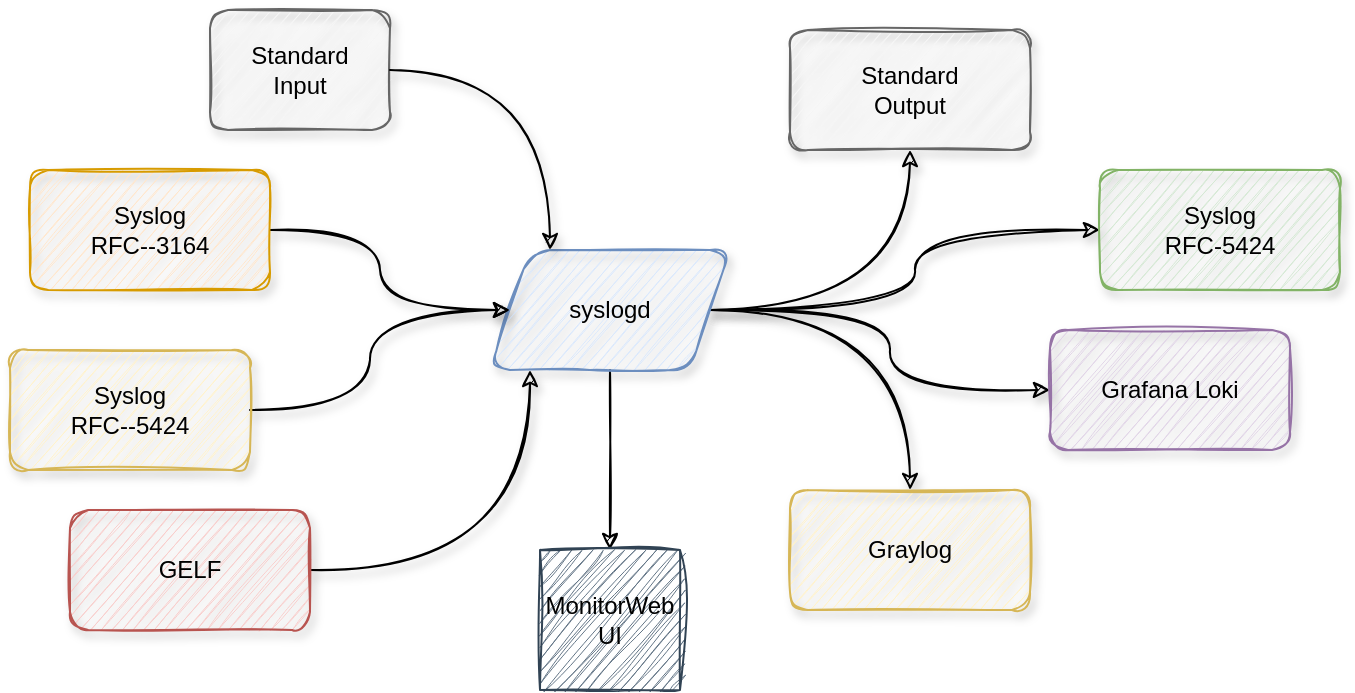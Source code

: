 <mxfile version="24.7.17">
  <diagram name="Page-1" id="y9St3TPqKnsX6iwGvu6z">
    <mxGraphModel dx="1523" dy="1066" grid="1" gridSize="10" guides="1" tooltips="1" connect="1" arrows="1" fold="1" page="1" pageScale="1" pageWidth="1169" pageHeight="827" math="0" shadow="0">
      <root>
        <mxCell id="0" />
        <mxCell id="1" parent="0" />
        <mxCell id="f-hlVNswojuX2romfqfp-1" style="edgeStyle=orthogonalEdgeStyle;orthogonalLoop=1;jettySize=auto;html=1;curved=1;sketch=1;shadow=1;" parent="1" source="f-hlVNswojuX2romfqfp-2" target="f-hlVNswojuX2romfqfp-7" edge="1">
          <mxGeometry relative="1" as="geometry" />
        </mxCell>
        <mxCell id="f-hlVNswojuX2romfqfp-2" value="Syslog&#xa;RFC--3164" style="rounded=1;whiteSpace=wrap;html=1;sketch=1;shadow=1;fillColor=#ffe6cc;strokeColor=#d79b00;" parent="1" vertex="1">
          <mxGeometry x="50" y="90" width="120" height="60" as="geometry" />
        </mxCell>
        <mxCell id="f-hlVNswojuX2romfqfp-3" style="edgeStyle=orthogonalEdgeStyle;curved=1;sketch=1;orthogonalLoop=1;jettySize=auto;html=1;shadow=1;" parent="1" source="f-hlVNswojuX2romfqfp-7" target="f-hlVNswojuX2romfqfp-15" edge="1">
          <mxGeometry relative="1" as="geometry" />
        </mxCell>
        <mxCell id="f-hlVNswojuX2romfqfp-4" style="edgeStyle=orthogonalEdgeStyle;curved=1;sketch=1;orthogonalLoop=1;jettySize=auto;html=1;shadow=1;" parent="1" source="f-hlVNswojuX2romfqfp-7" target="f-hlVNswojuX2romfqfp-12" edge="1">
          <mxGeometry relative="1" as="geometry" />
        </mxCell>
        <mxCell id="f-hlVNswojuX2romfqfp-5" style="edgeStyle=orthogonalEdgeStyle;curved=1;sketch=1;orthogonalLoop=1;jettySize=auto;html=1;shadow=1;" parent="1" source="f-hlVNswojuX2romfqfp-7" target="f-hlVNswojuX2romfqfp-13" edge="1">
          <mxGeometry relative="1" as="geometry" />
        </mxCell>
        <mxCell id="f-hlVNswojuX2romfqfp-6" style="edgeStyle=orthogonalEdgeStyle;curved=1;sketch=1;orthogonalLoop=1;jettySize=auto;html=1;shadow=1;" parent="1" source="f-hlVNswojuX2romfqfp-7" target="f-hlVNswojuX2romfqfp-14" edge="1">
          <mxGeometry relative="1" as="geometry" />
        </mxCell>
        <mxCell id="f-hlVNswojuX2romfqfp-19" style="edgeStyle=orthogonalEdgeStyle;rounded=0;orthogonalLoop=1;jettySize=auto;html=1;sketch=1;curveFitting=1;jiggle=2;" parent="1" source="f-hlVNswojuX2romfqfp-7" target="f-hlVNswojuX2romfqfp-18" edge="1">
          <mxGeometry relative="1" as="geometry" />
        </mxCell>
        <mxCell id="f-hlVNswojuX2romfqfp-7" value="syslogd" style="shape=parallelogram;perimeter=parallelogramPerimeter;whiteSpace=wrap;html=1;fixedSize=1;sketch=1;rounded=1;shadow=1;fillColor=#dae8fc;strokeColor=#6c8ebf;" parent="1" vertex="1">
          <mxGeometry x="280" y="130" width="120" height="60" as="geometry" />
        </mxCell>
        <mxCell id="f-hlVNswojuX2romfqfp-8" style="edgeStyle=orthogonalEdgeStyle;curved=1;sketch=1;orthogonalLoop=1;jettySize=auto;html=1;shadow=1;" parent="1" source="f-hlVNswojuX2romfqfp-9" target="f-hlVNswojuX2romfqfp-7" edge="1">
          <mxGeometry relative="1" as="geometry" />
        </mxCell>
        <mxCell id="f-hlVNswojuX2romfqfp-9" value="Syslog&#xa;RFC--5424" style="rounded=1;whiteSpace=wrap;html=1;sketch=1;shadow=1;fillColor=#fff2cc;strokeColor=#d6b656;" parent="1" vertex="1">
          <mxGeometry x="40" y="180" width="120" height="60" as="geometry" />
        </mxCell>
        <mxCell id="f-hlVNswojuX2romfqfp-10" style="edgeStyle=orthogonalEdgeStyle;curved=1;sketch=1;orthogonalLoop=1;jettySize=auto;html=1;shadow=1;" parent="1" source="f-hlVNswojuX2romfqfp-11" target="f-hlVNswojuX2romfqfp-7" edge="1">
          <mxGeometry relative="1" as="geometry">
            <Array as="points">
              <mxPoint x="300" y="290" />
            </Array>
          </mxGeometry>
        </mxCell>
        <mxCell id="f-hlVNswojuX2romfqfp-11" value="GELF" style="rounded=1;whiteSpace=wrap;html=1;sketch=1;shadow=1;fillColor=#f8cecc;strokeColor=#b85450;" parent="1" vertex="1">
          <mxGeometry x="70" y="260" width="120" height="60" as="geometry" />
        </mxCell>
        <mxCell id="f-hlVNswojuX2romfqfp-12" value="Syslog&#xa;RFC-5424" style="rounded=1;whiteSpace=wrap;html=1;sketch=1;shadow=1;fillColor=#d5e8d4;strokeColor=#82b366;" parent="1" vertex="1">
          <mxGeometry x="585" y="90" width="120" height="60" as="geometry" />
        </mxCell>
        <mxCell id="f-hlVNswojuX2romfqfp-13" value="Grafana Loki" style="rounded=1;whiteSpace=wrap;html=1;sketch=1;shadow=1;fillColor=#e1d5e7;strokeColor=#9673a6;" parent="1" vertex="1">
          <mxGeometry x="560" y="170" width="120" height="60" as="geometry" />
        </mxCell>
        <mxCell id="f-hlVNswojuX2romfqfp-14" value="Graylog" style="rounded=1;whiteSpace=wrap;html=1;sketch=1;shadow=1;fillColor=#fff2cc;strokeColor=#d6b656;" parent="1" vertex="1">
          <mxGeometry x="430" y="250" width="120" height="60" as="geometry" />
        </mxCell>
        <mxCell id="f-hlVNswojuX2romfqfp-15" value="Standard&#xa;Output" style="rounded=1;whiteSpace=wrap;html=1;sketch=1;shadow=1;fillColor=#f5f5f5;strokeColor=#666666;" parent="1" vertex="1">
          <mxGeometry x="430" y="20" width="120" height="60" as="geometry" />
        </mxCell>
        <mxCell id="f-hlVNswojuX2romfqfp-16" value="Standard&#xa;Input" style="rounded=1;whiteSpace=wrap;html=1;sketch=1;shadow=1;fillColor=#f5f5f5;strokeColor=#666666;" parent="1" vertex="1">
          <mxGeometry x="140" y="10" width="90" height="60" as="geometry" />
        </mxCell>
        <mxCell id="f-hlVNswojuX2romfqfp-17" style="edgeStyle=orthogonalEdgeStyle;orthogonalLoop=1;jettySize=auto;html=1;curved=1;sketch=1;shadow=1;" parent="1" source="f-hlVNswojuX2romfqfp-16" target="f-hlVNswojuX2romfqfp-7" edge="1">
          <mxGeometry relative="1" as="geometry">
            <mxPoint x="190" y="110" as="sourcePoint" />
            <mxPoint x="300" y="170" as="targetPoint" />
            <Array as="points">
              <mxPoint x="310" y="40" />
            </Array>
          </mxGeometry>
        </mxCell>
        <mxCell id="f-hlVNswojuX2romfqfp-18" value="MonitorWeb UI" style="whiteSpace=wrap;html=1;aspect=fixed;fillColor=#647687;strokeColor=#314354;sketch=1;curveFitting=1;jiggle=2;" parent="1" vertex="1">
          <mxGeometry x="305" y="280" width="70" height="70" as="geometry" />
        </mxCell>
      </root>
    </mxGraphModel>
  </diagram>
</mxfile>
